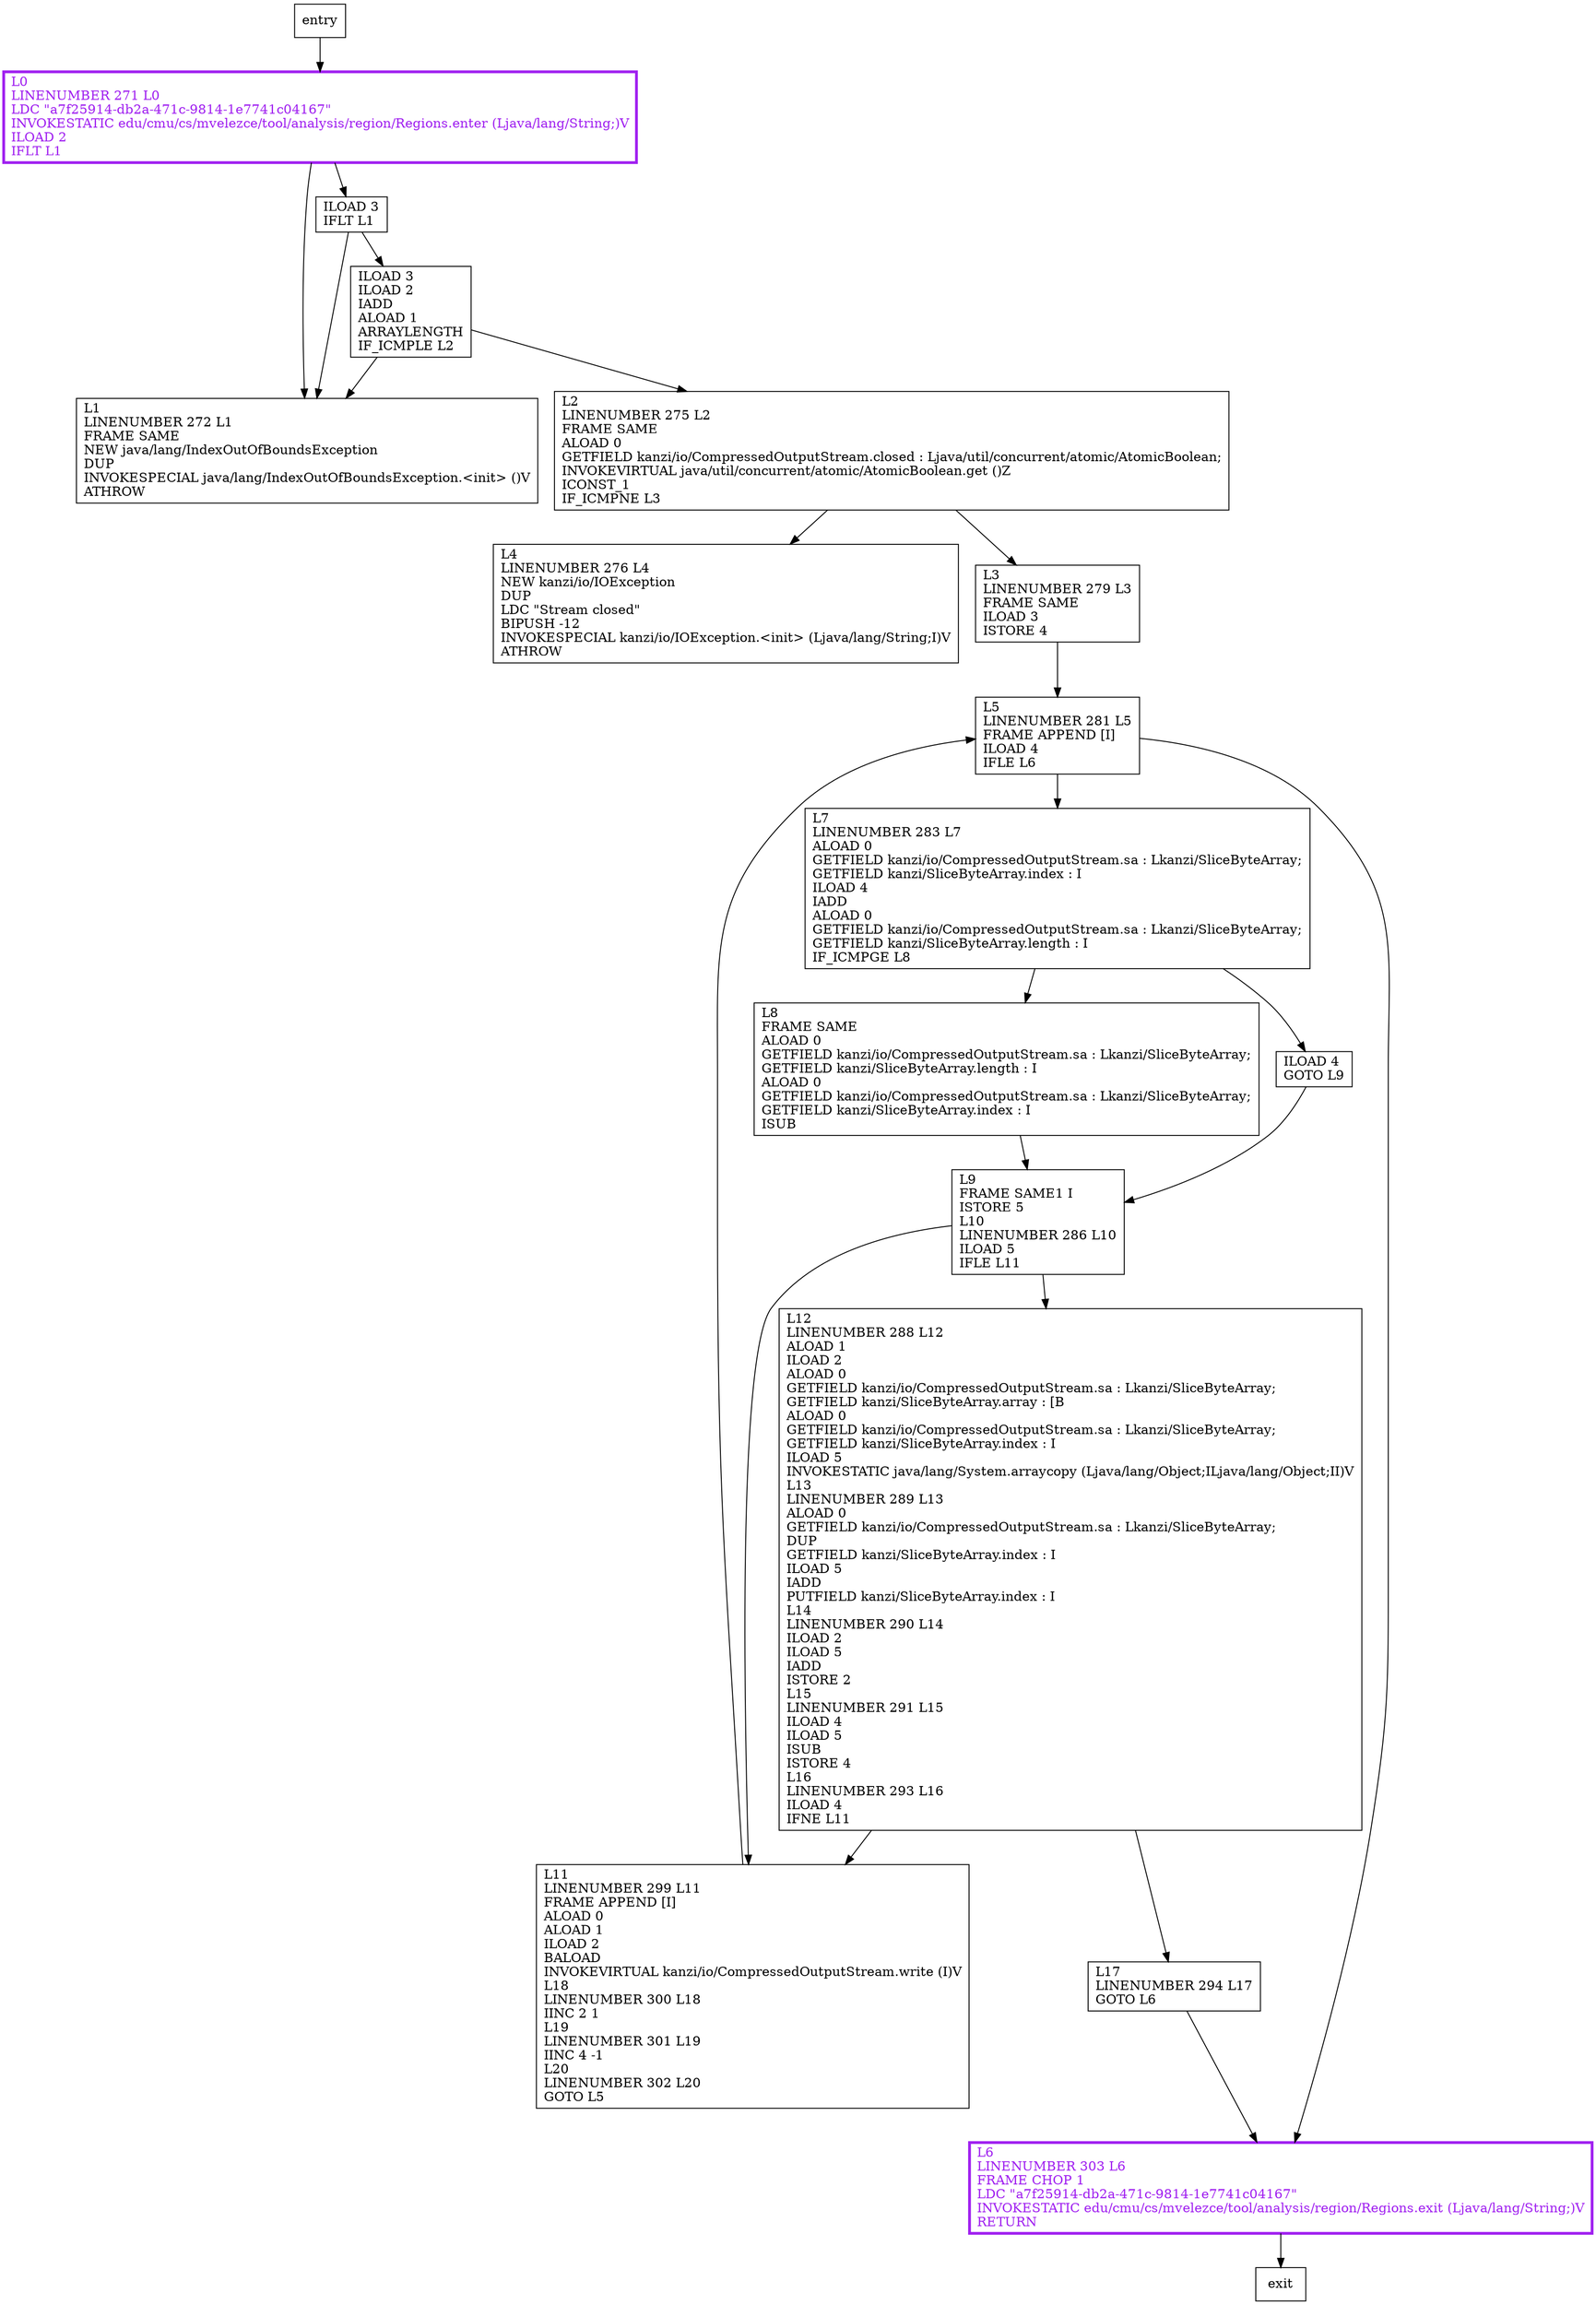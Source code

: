 digraph write {
node [shape=record];
1039272801 [label="L4\lLINENUMBER 276 L4\lNEW kanzi/io/IOException\lDUP\lLDC \"Stream closed\"\lBIPUSH -12\lINVOKESPECIAL kanzi/io/IOException.\<init\> (Ljava/lang/String;I)V\lATHROW\l"];
181861338 [label="L8\lFRAME SAME\lALOAD 0\lGETFIELD kanzi/io/CompressedOutputStream.sa : Lkanzi/SliceByteArray;\lGETFIELD kanzi/SliceByteArray.length : I\lALOAD 0\lGETFIELD kanzi/io/CompressedOutputStream.sa : Lkanzi/SliceByteArray;\lGETFIELD kanzi/SliceByteArray.index : I\lISUB\l"];
1798952739 [label="L2\lLINENUMBER 275 L2\lFRAME SAME\lALOAD 0\lGETFIELD kanzi/io/CompressedOutputStream.closed : Ljava/util/concurrent/atomic/AtomicBoolean;\lINVOKEVIRTUAL java/util/concurrent/atomic/AtomicBoolean.get ()Z\lICONST_1\lIF_ICMPNE L3\l"];
1516436472 [label="L1\lLINENUMBER 272 L1\lFRAME SAME\lNEW java/lang/IndexOutOfBoundsException\lDUP\lINVOKESPECIAL java/lang/IndexOutOfBoundsException.\<init\> ()V\lATHROW\l"];
1874756556 [label="ILOAD 3\lIFLT L1\l"];
642337927 [label="L3\lLINENUMBER 279 L3\lFRAME SAME\lILOAD 3\lISTORE 4\l"];
546436367 [label="L17\lLINENUMBER 294 L17\lGOTO L6\l"];
1721220859 [label="L7\lLINENUMBER 283 L7\lALOAD 0\lGETFIELD kanzi/io/CompressedOutputStream.sa : Lkanzi/SliceByteArray;\lGETFIELD kanzi/SliceByteArray.index : I\lILOAD 4\lIADD\lALOAD 0\lGETFIELD kanzi/io/CompressedOutputStream.sa : Lkanzi/SliceByteArray;\lGETFIELD kanzi/SliceByteArray.length : I\lIF_ICMPGE L8\l"];
368144899 [label="L12\lLINENUMBER 288 L12\lALOAD 1\lILOAD 2\lALOAD 0\lGETFIELD kanzi/io/CompressedOutputStream.sa : Lkanzi/SliceByteArray;\lGETFIELD kanzi/SliceByteArray.array : [B\lALOAD 0\lGETFIELD kanzi/io/CompressedOutputStream.sa : Lkanzi/SliceByteArray;\lGETFIELD kanzi/SliceByteArray.index : I\lILOAD 5\lINVOKESTATIC java/lang/System.arraycopy (Ljava/lang/Object;ILjava/lang/Object;II)V\lL13\lLINENUMBER 289 L13\lALOAD 0\lGETFIELD kanzi/io/CompressedOutputStream.sa : Lkanzi/SliceByteArray;\lDUP\lGETFIELD kanzi/SliceByteArray.index : I\lILOAD 5\lIADD\lPUTFIELD kanzi/SliceByteArray.index : I\lL14\lLINENUMBER 290 L14\lILOAD 2\lILOAD 5\lIADD\lISTORE 2\lL15\lLINENUMBER 291 L15\lILOAD 4\lILOAD 5\lISUB\lISTORE 4\lL16\lLINENUMBER 293 L16\lILOAD 4\lIFNE L11\l"];
668090594 [label="ILOAD 4\lGOTO L9\l"];
298183934 [label="L0\lLINENUMBER 271 L0\lLDC \"a7f25914-db2a-471c-9814-1e7741c04167\"\lINVOKESTATIC edu/cmu/cs/mvelezce/tool/analysis/region/Regions.enter (Ljava/lang/String;)V\lILOAD 2\lIFLT L1\l"];
683955434 [label="L11\lLINENUMBER 299 L11\lFRAME APPEND [I]\lALOAD 0\lALOAD 1\lILOAD 2\lBALOAD\lINVOKEVIRTUAL kanzi/io/CompressedOutputStream.write (I)V\lL18\lLINENUMBER 300 L18\lIINC 2 1\lL19\lLINENUMBER 301 L19\lIINC 4 -1\lL20\lLINENUMBER 302 L20\lGOTO L5\l"];
688382473 [label="L5\lLINENUMBER 281 L5\lFRAME APPEND [I]\lILOAD 4\lIFLE L6\l"];
1127410033 [label="L6\lLINENUMBER 303 L6\lFRAME CHOP 1\lLDC \"a7f25914-db2a-471c-9814-1e7741c04167\"\lINVOKESTATIC edu/cmu/cs/mvelezce/tool/analysis/region/Regions.exit (Ljava/lang/String;)V\lRETURN\l"];
1946115080 [label="L9\lFRAME SAME1 I\lISTORE 5\lL10\lLINENUMBER 286 L10\lILOAD 5\lIFLE L11\l"];
1436906357 [label="ILOAD 3\lILOAD 2\lIADD\lALOAD 1\lARRAYLENGTH\lIF_ICMPLE L2\l"];
entry;
exit;
181861338 -> 1946115080;
1798952739 -> 1039272801;
1798952739 -> 642337927;
1874756556 -> 1516436472;
1874756556 -> 1436906357;
642337927 -> 688382473;
546436367 -> 1127410033;
1721220859 -> 181861338;
1721220859 -> 668090594;
368144899 -> 546436367;
368144899 -> 683955434;
668090594 -> 1946115080;
entry -> 298183934;
298183934 -> 1516436472;
298183934 -> 1874756556;
683955434 -> 688382473;
688382473 -> 1721220859;
688382473 -> 1127410033;
1127410033 -> exit;
1946115080 -> 683955434;
1946115080 -> 368144899;
1436906357 -> 1798952739;
1436906357 -> 1516436472;
298183934[fontcolor="purple", penwidth=3, color="purple"];
1127410033[fontcolor="purple", penwidth=3, color="purple"];
}
